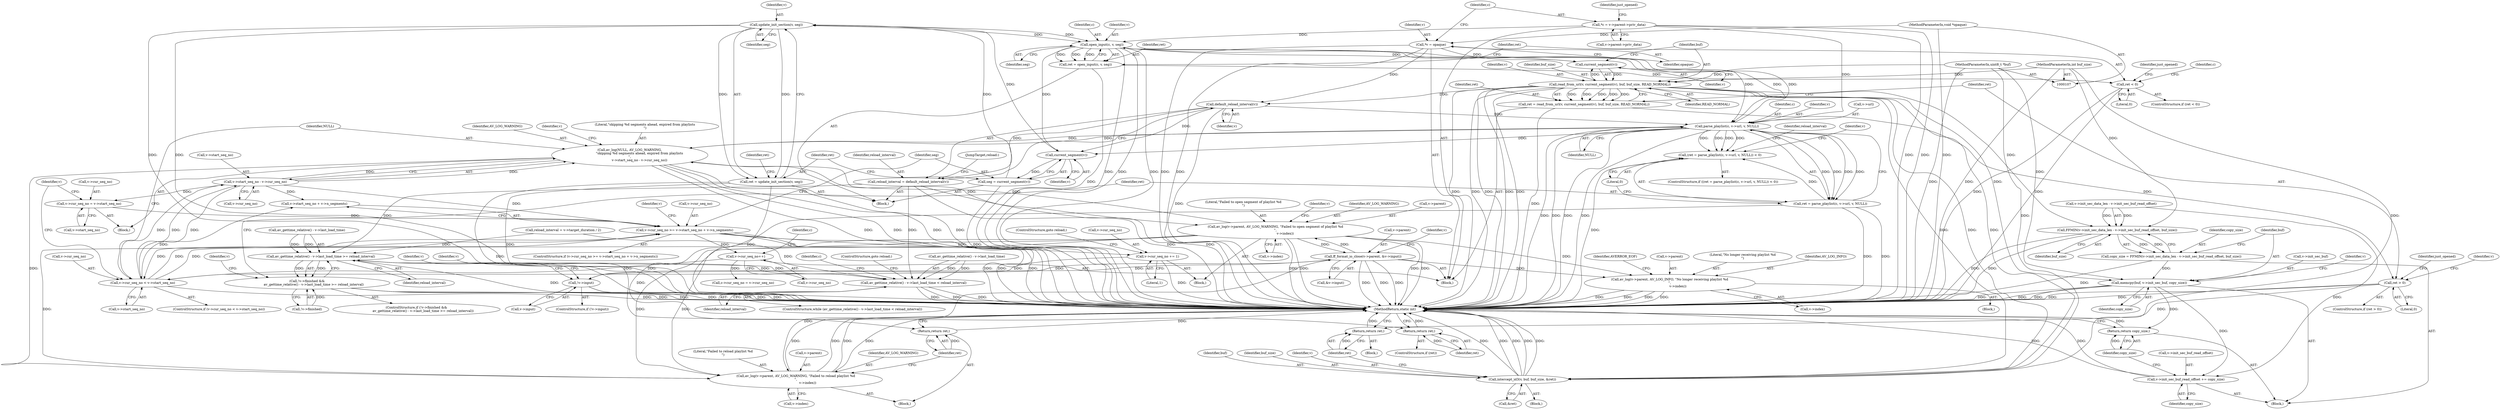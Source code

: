 digraph "0_FFmpeg_7ec414892ddcad88313848494b6fc5f437c9ca4a@API" {
"1000345" [label="(Call,update_init_section(v, seg))"];
"1000341" [label="(Call,current_segment(v))"];
"1000354" [label="(Call,open_input(c, v, seg))"];
"1000117" [label="(Call,*c = v->parent->priv_data)"];
"1000245" [label="(Call,parse_playlist(c, v->url, v, NULL))"];
"1000214" [label="(Call,default_reload_interval(v))"];
"1000113" [label="(Call,*v = opaque)"];
"1000108" [label="(MethodParameterIn,void *opaque)"];
"1000424" [label="(Call,read_from_url(v, current_segment(v), buf, buf_size, READ_NORMAL))"];
"1000426" [label="(Call,current_segment(v))"];
"1000109" [label="(MethodParameterIn,uint8_t *buf)"];
"1000110" [label="(MethodParameterIn,int buf_size)"];
"1000281" [label="(Call,av_log(NULL, AV_LOG_WARNING,\n                   \"skipping %d segments ahead, expired from playlists\n\",\n                   v->start_seq_no - v->cur_seq_no))"];
"1000370" [label="(Call,av_log(v->parent, AV_LOG_WARNING, \"Failed to open segment of playlist %d\n\",\n                   v->index))"];
"1000453" [label="(Call,ff_format_io_close(v->parent, &v->input))"];
"1000143" [label="(Call,!v->input)"];
"1000285" [label="(Call,v->start_seq_no - v->cur_seq_no)"];
"1000273" [label="(Call,v->cur_seq_no < v->start_seq_no)"];
"1000379" [label="(Call,v->cur_seq_no += 1)"];
"1000300" [label="(Call,v->cur_seq_no >= v->start_seq_no + v->n_segments)"];
"1000292" [label="(Call,v->cur_seq_no = v->start_seq_no)"];
"1000461" [label="(Call,v->cur_seq_no++)"];
"1000345" [label="(Call,update_init_section(v, seg))"];
"1000339" [label="(Call,seg = current_segment(v))"];
"1000343" [label="(Call,ret = update_init_section(v, seg))"];
"1000350" [label="(Return,return ret;)"];
"1000242" [label="(Call,(ret = parse_playlist(c, v->url, v, NULL)) < 0)"];
"1000243" [label="(Call,ret = parse_playlist(c, v->url, v, NULL))"];
"1000263" [label="(Return,return ret;)"];
"1000254" [label="(Call,av_log(v->parent, AV_LOG_WARNING, \"Failed to reload playlist %d\n\",\n                       v->index))"];
"1000201" [label="(Call,av_log(v->parent, AV_LOG_INFO, \"No longer receiving playlist %d\n\",\n                v->index))"];
"1000352" [label="(Call,ret = open_input(c, v, seg))"];
"1000359" [label="(Call,ret < 0)"];
"1000212" [label="(Call,reload_interval = default_reload_interval(v))"];
"1000233" [label="(Call,av_gettime_relative() - v->last_load_time >= reload_interval)"];
"1000228" [label="(Call,!v->finished &&\n             av_gettime_relative() - v->last_load_time >= reload_interval)"];
"1000319" [label="(Call,av_gettime_relative() - v->last_load_time < reload_interval)"];
"1000400" [label="(Call,FFMIN(v->init_sec_data_len - v->init_sec_buf_read_offset, buf_size))"];
"1000398" [label="(Call,copy_size = FFMIN(v->init_sec_data_len - v->init_sec_buf_read_offset, buf_size))"];
"1000409" [label="(Call,memcpy(buf, v->init_sec_buf, copy_size))"];
"1000415" [label="(Call,v->init_sec_buf_read_offset += copy_size)"];
"1000420" [label="(Return,return copy_size;)"];
"1000422" [label="(Call,ret = read_from_url(v, current_segment(v), buf, buf_size, READ_NORMAL))"];
"1000432" [label="(Call,ret > 0)"];
"1000451" [label="(Return,return ret;)"];
"1000445" [label="(Call,intercept_id3(v, buf, buf_size, &ret))"];
"1000251" [label="(Identifier,NULL)"];
"1000258" [label="(Identifier,AV_LOG_WARNING)"];
"1000424" [label="(Call,read_from_url(v, current_segment(v), buf, buf_size, READ_NORMAL))"];
"1000415" [label="(Call,v->init_sec_buf_read_offset += copy_size)"];
"1000228" [label="(Call,!v->finished &&\n             av_gettime_relative() - v->last_load_time >= reload_interval)"];
"1000147" [label="(Block,)"];
"1000142" [label="(ControlStructure,if (!v->input))"];
"1000408" [label="(Identifier,buf_size)"];
"1000213" [label="(Identifier,reload_interval)"];
"1000260" [label="(Call,v->index)"];
"1000202" [label="(Call,v->parent)"];
"1000376" [label="(Call,v->index)"];
"1000212" [label="(Call,reload_interval = default_reload_interval(v))"];
"1000340" [label="(Identifier,seg)"];
"1000296" [label="(Call,v->start_seq_no)"];
"1000348" [label="(ControlStructure,if (ret))"];
"1000114" [label="(Identifier,v)"];
"1000263" [label="(Return,return ret;)"];
"1000201" [label="(Call,av_log(v->parent, AV_LOG_INFO, \"No longer receiving playlist %d\n\",\n                v->index))"];
"1000266" [label="(Identifier,reload_interval)"];
"1000250" [label="(Identifier,v)"];
"1000380" [label="(Call,v->cur_seq_no)"];
"1000356" [label="(Identifier,v)"];
"1000350" [label="(Return,return ret;)"];
"1000300" [label="(Call,v->cur_seq_no >= v->start_seq_no + v->n_segments)"];
"1000410" [label="(Identifier,buf)"];
"1000229" [label="(Call,!v->finished)"];
"1000206" [label="(Literal,\"No longer receiving playlist %d\n\")"];
"1000370" [label="(Call,av_log(v->parent, AV_LOG_WARNING, \"Failed to open segment of playlist %d\n\",\n                   v->index))"];
"1000319" [label="(Call,av_gettime_relative() - v->last_load_time < reload_interval)"];
"1000244" [label="(Identifier,ret)"];
"1000252" [label="(Literal,0)"];
"1000143" [label="(Call,!v->input)"];
"1000282" [label="(Identifier,NULL)"];
"1000463" [label="(Identifier,v)"];
"1000344" [label="(Identifier,ret)"];
"1000330" [label="(Identifier,c)"];
"1000285" [label="(Call,v->start_seq_no - v->cur_seq_no)"];
"1000384" [label="(ControlStructure,goto reload;)"];
"1000426" [label="(Call,current_segment(v))"];
"1000435" [label="(Block,)"];
"1000255" [label="(Call,v->parent)"];
"1000371" [label="(Call,v->parent)"];
"1000447" [label="(Identifier,buf)"];
"1000215" [label="(Identifier,v)"];
"1000338" [label="(ControlStructure,goto reload;)"];
"1000325" [label="(Identifier,reload_interval)"];
"1000243" [label="(Call,ret = parse_playlist(c, v->url, v, NULL))"];
"1000433" [label="(Identifier,ret)"];
"1000462" [label="(Call,v->cur_seq_no)"];
"1000355" [label="(Identifier,c)"];
"1000153" [label="(Identifier,v)"];
"1000431" [label="(ControlStructure,if (ret > 0))"];
"1000422" [label="(Call,ret = read_from_url(v, current_segment(v), buf, buf_size, READ_NORMAL))"];
"1000286" [label="(Call,v->start_seq_no)"];
"1000358" [label="(ControlStructure,if (ret < 0))"];
"1000414" [label="(Identifier,copy_size)"];
"1000465" [label="(Call,c->cur_seq_no = v->cur_seq_no)"];
"1000386" [label="(Identifier,just_opened)"];
"1000245" [label="(Call,parse_playlist(c, v->url, v, NULL))"];
"1000280" [label="(Block,)"];
"1000247" [label="(Call,v->url)"];
"1000293" [label="(Call,v->cur_seq_no)"];
"1000253" [label="(Block,)"];
"1000379" [label="(Call,v->cur_seq_no += 1)"];
"1000429" [label="(Identifier,buf_size)"];
"1000111" [label="(Block,)"];
"1000108" [label="(MethodParameterIn,void *opaque)"];
"1000264" [label="(Identifier,ret)"];
"1000416" [label="(Call,v->init_sec_buf_read_offset)"];
"1000400" [label="(Call,FFMIN(v->init_sec_data_len - v->init_sec_buf_read_offset, buf_size))"];
"1000375" [label="(Literal,\"Failed to open segment of playlist %d\n\")"];
"1000428" [label="(Identifier,buf)"];
"1000227" [label="(ControlStructure,if (!v->finished &&\n             av_gettime_relative() - v->last_load_time >= reload_interval))"];
"1000383" [label="(Literal,1)"];
"1000360" [label="(Identifier,ret)"];
"1000110" [label="(MethodParameterIn,int buf_size)"];
"1000432" [label="(Call,ret > 0)"];
"1000341" [label="(Call,current_segment(v))"];
"1000117" [label="(Call,*c = v->parent->priv_data)"];
"1000353" [label="(Identifier,ret)"];
"1000109" [label="(MethodParameterIn,uint8_t *buf)"];
"1000411" [label="(Call,v->init_sec_buf)"];
"1000113" [label="(Call,*v = opaque)"];
"1000399" [label="(Identifier,copy_size)"];
"1000473" [label="(MethodReturn,static int)"];
"1000265" [label="(Call,reload_interval = v->target_duration / 2)"];
"1000451" [label="(Return,return ret;)"];
"1000283" [label="(Identifier,AV_LOG_WARNING)"];
"1000409" [label="(Call,memcpy(buf, v->init_sec_buf, copy_size))"];
"1000352" [label="(Call,ret = open_input(c, v, seg))"];
"1000256" [label="(Identifier,v)"];
"1000427" [label="(Identifier,v)"];
"1000118" [label="(Identifier,c)"];
"1000289" [label="(Call,v->cur_seq_no)"];
"1000351" [label="(Identifier,ret)"];
"1000357" [label="(Identifier,seg)"];
"1000242" [label="(Call,(ret = parse_playlist(c, v->url, v, NULL)) < 0)"];
"1000294" [label="(Identifier,v)"];
"1000448" [label="(Identifier,buf_size)"];
"1000461" [label="(Call,v->cur_seq_no++)"];
"1000449" [label="(Call,&ret)"];
"1000359" [label="(Call,ret < 0)"];
"1000234" [label="(Call,av_gettime_relative() - v->last_load_time)"];
"1000292" [label="(Call,v->cur_seq_no = v->start_seq_no)"];
"1000207" [label="(Call,v->index)"];
"1000345" [label="(Call,update_init_section(v, seg))"];
"1000452" [label="(Identifier,ret)"];
"1000205" [label="(Identifier,AV_LOG_INFO)"];
"1000381" [label="(Identifier,v)"];
"1000401" [label="(Call,v->init_sec_data_len - v->init_sec_buf_read_offset)"];
"1000343" [label="(Call,ret = update_init_section(v, seg))"];
"1000284" [label="(Literal,\"skipping %d segments ahead, expired from playlists\n\")"];
"1000420" [label="(Return,return copy_size;)"];
"1000453" [label="(Call,ff_format_io_close(v->parent, &v->input))"];
"1000457" [label="(Call,&v->input)"];
"1000339" [label="(Call,seg = current_segment(v))"];
"1000246" [label="(Identifier,c)"];
"1000430" [label="(Identifier,READ_NORMAL)"];
"1000467" [label="(Identifier,c)"];
"1000354" [label="(Call,open_input(c, v, seg))"];
"1000233" [label="(Call,av_gettime_relative() - v->last_load_time >= reload_interval)"];
"1000425" [label="(Identifier,v)"];
"1000128" [label="(Identifier,just_opened)"];
"1000273" [label="(Call,v->cur_seq_no < v->start_seq_no)"];
"1000342" [label="(Identifier,v)"];
"1000216" [label="(JumpTarget,reload:)"];
"1000445" [label="(Call,intercept_id3(v, buf, buf_size, &ret))"];
"1000366" [label="(Identifier,c)"];
"1000320" [label="(Call,av_gettime_relative() - v->last_load_time)"];
"1000302" [label="(Identifier,v)"];
"1000119" [label="(Call,v->parent->priv_data)"];
"1000318" [label="(ControlStructure,while (av_gettime_relative() - v->last_load_time < reload_interval))"];
"1000144" [label="(Call,v->input)"];
"1000444" [label="(Block,)"];
"1000419" [label="(Identifier,copy_size)"];
"1000304" [label="(Call,v->start_seq_no + v->n_segments)"];
"1000434" [label="(Literal,0)"];
"1000275" [label="(Identifier,v)"];
"1000346" [label="(Identifier,v)"];
"1000347" [label="(Identifier,seg)"];
"1000272" [label="(ControlStructure,if (v->cur_seq_no < v->start_seq_no))"];
"1000299" [label="(ControlStructure,if (v->cur_seq_no >= v->start_seq_no + v->n_segments))"];
"1000421" [label="(Identifier,copy_size)"];
"1000417" [label="(Identifier,v)"];
"1000259" [label="(Literal,\"Failed to reload playlist %d\n\")"];
"1000254" [label="(Call,av_log(v->parent, AV_LOG_WARNING, \"Failed to reload playlist %d\n\",\n                       v->index))"];
"1000455" [label="(Identifier,v)"];
"1000398" [label="(Call,copy_size = FFMIN(v->init_sec_data_len - v->init_sec_buf_read_offset, buf_size))"];
"1000454" [label="(Call,v->parent)"];
"1000277" [label="(Call,v->start_seq_no)"];
"1000438" [label="(Identifier,just_opened)"];
"1000281" [label="(Call,av_log(NULL, AV_LOG_WARNING,\n                   \"skipping %d segments ahead, expired from playlists\n\",\n                   v->start_seq_no - v->cur_seq_no))"];
"1000241" [label="(ControlStructure,if ((ret = parse_playlist(c, v->url, v, NULL)) < 0))"];
"1000200" [label="(Block,)"];
"1000391" [label="(Identifier,v)"];
"1000423" [label="(Identifier,ret)"];
"1000301" [label="(Call,v->cur_seq_no)"];
"1000214" [label="(Call,default_reload_interval(v))"];
"1000239" [label="(Identifier,reload_interval)"];
"1000446" [label="(Identifier,v)"];
"1000349" [label="(Identifier,ret)"];
"1000314" [label="(Identifier,v)"];
"1000374" [label="(Identifier,AV_LOG_WARNING)"];
"1000362" [label="(Block,)"];
"1000211" [label="(Identifier,AVERROR_EOF)"];
"1000361" [label="(Literal,0)"];
"1000115" [label="(Identifier,opaque)"];
"1000274" [label="(Call,v->cur_seq_no)"];
"1000396" [label="(Block,)"];
"1000345" -> "1000343"  [label="AST: "];
"1000345" -> "1000347"  [label="CFG: "];
"1000346" -> "1000345"  [label="AST: "];
"1000347" -> "1000345"  [label="AST: "];
"1000343" -> "1000345"  [label="CFG: "];
"1000345" -> "1000473"  [label="DDG: "];
"1000345" -> "1000473"  [label="DDG: "];
"1000345" -> "1000343"  [label="DDG: "];
"1000345" -> "1000343"  [label="DDG: "];
"1000341" -> "1000345"  [label="DDG: "];
"1000339" -> "1000345"  [label="DDG: "];
"1000345" -> "1000354"  [label="DDG: "];
"1000345" -> "1000354"  [label="DDG: "];
"1000341" -> "1000339"  [label="AST: "];
"1000341" -> "1000342"  [label="CFG: "];
"1000342" -> "1000341"  [label="AST: "];
"1000339" -> "1000341"  [label="CFG: "];
"1000341" -> "1000339"  [label="DDG: "];
"1000354" -> "1000341"  [label="DDG: "];
"1000214" -> "1000341"  [label="DDG: "];
"1000245" -> "1000341"  [label="DDG: "];
"1000354" -> "1000352"  [label="AST: "];
"1000354" -> "1000357"  [label="CFG: "];
"1000355" -> "1000354"  [label="AST: "];
"1000356" -> "1000354"  [label="AST: "];
"1000357" -> "1000354"  [label="AST: "];
"1000352" -> "1000354"  [label="CFG: "];
"1000354" -> "1000473"  [label="DDG: "];
"1000354" -> "1000473"  [label="DDG: "];
"1000354" -> "1000473"  [label="DDG: "];
"1000354" -> "1000245"  [label="DDG: "];
"1000354" -> "1000245"  [label="DDG: "];
"1000354" -> "1000352"  [label="DDG: "];
"1000354" -> "1000352"  [label="DDG: "];
"1000354" -> "1000352"  [label="DDG: "];
"1000117" -> "1000354"  [label="DDG: "];
"1000245" -> "1000354"  [label="DDG: "];
"1000354" -> "1000426"  [label="DDG: "];
"1000117" -> "1000111"  [label="AST: "];
"1000117" -> "1000119"  [label="CFG: "];
"1000118" -> "1000117"  [label="AST: "];
"1000119" -> "1000117"  [label="AST: "];
"1000128" -> "1000117"  [label="CFG: "];
"1000117" -> "1000473"  [label="DDG: "];
"1000117" -> "1000473"  [label="DDG: "];
"1000117" -> "1000245"  [label="DDG: "];
"1000245" -> "1000243"  [label="AST: "];
"1000245" -> "1000251"  [label="CFG: "];
"1000246" -> "1000245"  [label="AST: "];
"1000247" -> "1000245"  [label="AST: "];
"1000250" -> "1000245"  [label="AST: "];
"1000251" -> "1000245"  [label="AST: "];
"1000243" -> "1000245"  [label="CFG: "];
"1000245" -> "1000473"  [label="DDG: "];
"1000245" -> "1000473"  [label="DDG: "];
"1000245" -> "1000473"  [label="DDG: "];
"1000245" -> "1000473"  [label="DDG: "];
"1000245" -> "1000242"  [label="DDG: "];
"1000245" -> "1000242"  [label="DDG: "];
"1000245" -> "1000242"  [label="DDG: "];
"1000245" -> "1000242"  [label="DDG: "];
"1000245" -> "1000243"  [label="DDG: "];
"1000245" -> "1000243"  [label="DDG: "];
"1000245" -> "1000243"  [label="DDG: "];
"1000245" -> "1000243"  [label="DDG: "];
"1000214" -> "1000245"  [label="DDG: "];
"1000281" -> "1000245"  [label="DDG: "];
"1000245" -> "1000281"  [label="DDG: "];
"1000214" -> "1000212"  [label="AST: "];
"1000214" -> "1000215"  [label="CFG: "];
"1000215" -> "1000214"  [label="AST: "];
"1000212" -> "1000214"  [label="CFG: "];
"1000214" -> "1000473"  [label="DDG: "];
"1000214" -> "1000212"  [label="DDG: "];
"1000113" -> "1000214"  [label="DDG: "];
"1000424" -> "1000214"  [label="DDG: "];
"1000113" -> "1000111"  [label="AST: "];
"1000113" -> "1000115"  [label="CFG: "];
"1000114" -> "1000113"  [label="AST: "];
"1000115" -> "1000113"  [label="AST: "];
"1000118" -> "1000113"  [label="CFG: "];
"1000113" -> "1000473"  [label="DDG: "];
"1000113" -> "1000473"  [label="DDG: "];
"1000108" -> "1000113"  [label="DDG: "];
"1000113" -> "1000426"  [label="DDG: "];
"1000108" -> "1000107"  [label="AST: "];
"1000108" -> "1000473"  [label="DDG: "];
"1000424" -> "1000422"  [label="AST: "];
"1000424" -> "1000430"  [label="CFG: "];
"1000425" -> "1000424"  [label="AST: "];
"1000426" -> "1000424"  [label="AST: "];
"1000428" -> "1000424"  [label="AST: "];
"1000429" -> "1000424"  [label="AST: "];
"1000430" -> "1000424"  [label="AST: "];
"1000422" -> "1000424"  [label="CFG: "];
"1000424" -> "1000473"  [label="DDG: "];
"1000424" -> "1000473"  [label="DDG: "];
"1000424" -> "1000473"  [label="DDG: "];
"1000424" -> "1000473"  [label="DDG: "];
"1000424" -> "1000473"  [label="DDG: "];
"1000424" -> "1000400"  [label="DDG: "];
"1000424" -> "1000409"  [label="DDG: "];
"1000424" -> "1000422"  [label="DDG: "];
"1000424" -> "1000422"  [label="DDG: "];
"1000424" -> "1000422"  [label="DDG: "];
"1000424" -> "1000422"  [label="DDG: "];
"1000424" -> "1000422"  [label="DDG: "];
"1000426" -> "1000424"  [label="DDG: "];
"1000424" -> "1000426"  [label="DDG: "];
"1000109" -> "1000424"  [label="DDG: "];
"1000110" -> "1000424"  [label="DDG: "];
"1000424" -> "1000445"  [label="DDG: "];
"1000424" -> "1000445"  [label="DDG: "];
"1000424" -> "1000445"  [label="DDG: "];
"1000426" -> "1000427"  [label="CFG: "];
"1000427" -> "1000426"  [label="AST: "];
"1000428" -> "1000426"  [label="CFG: "];
"1000109" -> "1000107"  [label="AST: "];
"1000109" -> "1000473"  [label="DDG: "];
"1000109" -> "1000409"  [label="DDG: "];
"1000109" -> "1000445"  [label="DDG: "];
"1000110" -> "1000107"  [label="AST: "];
"1000110" -> "1000473"  [label="DDG: "];
"1000110" -> "1000400"  [label="DDG: "];
"1000110" -> "1000445"  [label="DDG: "];
"1000281" -> "1000280"  [label="AST: "];
"1000281" -> "1000285"  [label="CFG: "];
"1000282" -> "1000281"  [label="AST: "];
"1000283" -> "1000281"  [label="AST: "];
"1000284" -> "1000281"  [label="AST: "];
"1000285" -> "1000281"  [label="AST: "];
"1000294" -> "1000281"  [label="CFG: "];
"1000281" -> "1000473"  [label="DDG: "];
"1000281" -> "1000473"  [label="DDG: "];
"1000281" -> "1000473"  [label="DDG: "];
"1000281" -> "1000473"  [label="DDG: "];
"1000281" -> "1000254"  [label="DDG: "];
"1000370" -> "1000281"  [label="DDG: "];
"1000285" -> "1000281"  [label="DDG: "];
"1000285" -> "1000281"  [label="DDG: "];
"1000281" -> "1000370"  [label="DDG: "];
"1000370" -> "1000362"  [label="AST: "];
"1000370" -> "1000376"  [label="CFG: "];
"1000371" -> "1000370"  [label="AST: "];
"1000374" -> "1000370"  [label="AST: "];
"1000375" -> "1000370"  [label="AST: "];
"1000376" -> "1000370"  [label="AST: "];
"1000381" -> "1000370"  [label="CFG: "];
"1000370" -> "1000473"  [label="DDG: "];
"1000370" -> "1000473"  [label="DDG: "];
"1000370" -> "1000473"  [label="DDG: "];
"1000370" -> "1000473"  [label="DDG: "];
"1000370" -> "1000201"  [label="DDG: "];
"1000370" -> "1000254"  [label="DDG: "];
"1000370" -> "1000254"  [label="DDG: "];
"1000370" -> "1000254"  [label="DDG: "];
"1000453" -> "1000370"  [label="DDG: "];
"1000370" -> "1000453"  [label="DDG: "];
"1000453" -> "1000111"  [label="AST: "];
"1000453" -> "1000457"  [label="CFG: "];
"1000454" -> "1000453"  [label="AST: "];
"1000457" -> "1000453"  [label="AST: "];
"1000463" -> "1000453"  [label="CFG: "];
"1000453" -> "1000473"  [label="DDG: "];
"1000453" -> "1000473"  [label="DDG: "];
"1000453" -> "1000473"  [label="DDG: "];
"1000453" -> "1000143"  [label="DDG: "];
"1000453" -> "1000201"  [label="DDG: "];
"1000453" -> "1000254"  [label="DDG: "];
"1000143" -> "1000453"  [label="DDG: "];
"1000143" -> "1000142"  [label="AST: "];
"1000143" -> "1000144"  [label="CFG: "];
"1000144" -> "1000143"  [label="AST: "];
"1000153" -> "1000143"  [label="CFG: "];
"1000391" -> "1000143"  [label="CFG: "];
"1000143" -> "1000473"  [label="DDG: "];
"1000143" -> "1000473"  [label="DDG: "];
"1000285" -> "1000289"  [label="CFG: "];
"1000286" -> "1000285"  [label="AST: "];
"1000289" -> "1000285"  [label="AST: "];
"1000285" -> "1000273"  [label="DDG: "];
"1000273" -> "1000285"  [label="DDG: "];
"1000273" -> "1000285"  [label="DDG: "];
"1000285" -> "1000292"  [label="DDG: "];
"1000285" -> "1000300"  [label="DDG: "];
"1000285" -> "1000304"  [label="DDG: "];
"1000273" -> "1000272"  [label="AST: "];
"1000273" -> "1000277"  [label="CFG: "];
"1000274" -> "1000273"  [label="AST: "];
"1000277" -> "1000273"  [label="AST: "];
"1000282" -> "1000273"  [label="CFG: "];
"1000302" -> "1000273"  [label="CFG: "];
"1000273" -> "1000473"  [label="DDG: "];
"1000379" -> "1000273"  [label="DDG: "];
"1000300" -> "1000273"  [label="DDG: "];
"1000461" -> "1000273"  [label="DDG: "];
"1000273" -> "1000300"  [label="DDG: "];
"1000273" -> "1000300"  [label="DDG: "];
"1000273" -> "1000304"  [label="DDG: "];
"1000379" -> "1000362"  [label="AST: "];
"1000379" -> "1000383"  [label="CFG: "];
"1000380" -> "1000379"  [label="AST: "];
"1000383" -> "1000379"  [label="AST: "];
"1000384" -> "1000379"  [label="CFG: "];
"1000379" -> "1000473"  [label="DDG: "];
"1000300" -> "1000379"  [label="DDG: "];
"1000300" -> "1000299"  [label="AST: "];
"1000300" -> "1000304"  [label="CFG: "];
"1000301" -> "1000300"  [label="AST: "];
"1000304" -> "1000300"  [label="AST: "];
"1000314" -> "1000300"  [label="CFG: "];
"1000340" -> "1000300"  [label="CFG: "];
"1000300" -> "1000473"  [label="DDG: "];
"1000300" -> "1000473"  [label="DDG: "];
"1000300" -> "1000473"  [label="DDG: "];
"1000292" -> "1000300"  [label="DDG: "];
"1000300" -> "1000461"  [label="DDG: "];
"1000292" -> "1000280"  [label="AST: "];
"1000292" -> "1000296"  [label="CFG: "];
"1000293" -> "1000292"  [label="AST: "];
"1000296" -> "1000292"  [label="AST: "];
"1000302" -> "1000292"  [label="CFG: "];
"1000461" -> "1000111"  [label="AST: "];
"1000461" -> "1000462"  [label="CFG: "];
"1000462" -> "1000461"  [label="AST: "];
"1000467" -> "1000461"  [label="CFG: "];
"1000461" -> "1000465"  [label="DDG: "];
"1000339" -> "1000147"  [label="AST: "];
"1000340" -> "1000339"  [label="AST: "];
"1000344" -> "1000339"  [label="CFG: "];
"1000339" -> "1000473"  [label="DDG: "];
"1000343" -> "1000147"  [label="AST: "];
"1000344" -> "1000343"  [label="AST: "];
"1000349" -> "1000343"  [label="CFG: "];
"1000343" -> "1000473"  [label="DDG: "];
"1000343" -> "1000473"  [label="DDG: "];
"1000343" -> "1000350"  [label="DDG: "];
"1000350" -> "1000348"  [label="AST: "];
"1000350" -> "1000351"  [label="CFG: "];
"1000351" -> "1000350"  [label="AST: "];
"1000473" -> "1000350"  [label="CFG: "];
"1000350" -> "1000473"  [label="DDG: "];
"1000351" -> "1000350"  [label="DDG: "];
"1000242" -> "1000241"  [label="AST: "];
"1000242" -> "1000252"  [label="CFG: "];
"1000243" -> "1000242"  [label="AST: "];
"1000252" -> "1000242"  [label="AST: "];
"1000256" -> "1000242"  [label="CFG: "];
"1000266" -> "1000242"  [label="CFG: "];
"1000242" -> "1000473"  [label="DDG: "];
"1000243" -> "1000242"  [label="DDG: "];
"1000244" -> "1000243"  [label="AST: "];
"1000252" -> "1000243"  [label="CFG: "];
"1000243" -> "1000473"  [label="DDG: "];
"1000243" -> "1000473"  [label="DDG: "];
"1000243" -> "1000263"  [label="DDG: "];
"1000263" -> "1000253"  [label="AST: "];
"1000263" -> "1000264"  [label="CFG: "];
"1000264" -> "1000263"  [label="AST: "];
"1000473" -> "1000263"  [label="CFG: "];
"1000263" -> "1000473"  [label="DDG: "];
"1000264" -> "1000263"  [label="DDG: "];
"1000254" -> "1000253"  [label="AST: "];
"1000254" -> "1000260"  [label="CFG: "];
"1000255" -> "1000254"  [label="AST: "];
"1000258" -> "1000254"  [label="AST: "];
"1000259" -> "1000254"  [label="AST: "];
"1000260" -> "1000254"  [label="AST: "];
"1000264" -> "1000254"  [label="CFG: "];
"1000254" -> "1000473"  [label="DDG: "];
"1000254" -> "1000473"  [label="DDG: "];
"1000254" -> "1000473"  [label="DDG: "];
"1000254" -> "1000473"  [label="DDG: "];
"1000201" -> "1000200"  [label="AST: "];
"1000201" -> "1000207"  [label="CFG: "];
"1000202" -> "1000201"  [label="AST: "];
"1000205" -> "1000201"  [label="AST: "];
"1000206" -> "1000201"  [label="AST: "];
"1000207" -> "1000201"  [label="AST: "];
"1000211" -> "1000201"  [label="CFG: "];
"1000201" -> "1000473"  [label="DDG: "];
"1000201" -> "1000473"  [label="DDG: "];
"1000201" -> "1000473"  [label="DDG: "];
"1000201" -> "1000473"  [label="DDG: "];
"1000352" -> "1000147"  [label="AST: "];
"1000353" -> "1000352"  [label="AST: "];
"1000360" -> "1000352"  [label="CFG: "];
"1000352" -> "1000473"  [label="DDG: "];
"1000352" -> "1000359"  [label="DDG: "];
"1000359" -> "1000358"  [label="AST: "];
"1000359" -> "1000361"  [label="CFG: "];
"1000360" -> "1000359"  [label="AST: "];
"1000361" -> "1000359"  [label="AST: "];
"1000366" -> "1000359"  [label="CFG: "];
"1000386" -> "1000359"  [label="CFG: "];
"1000359" -> "1000473"  [label="DDG: "];
"1000359" -> "1000473"  [label="DDG: "];
"1000212" -> "1000147"  [label="AST: "];
"1000213" -> "1000212"  [label="AST: "];
"1000216" -> "1000212"  [label="CFG: "];
"1000212" -> "1000473"  [label="DDG: "];
"1000212" -> "1000473"  [label="DDG: "];
"1000212" -> "1000233"  [label="DDG: "];
"1000212" -> "1000319"  [label="DDG: "];
"1000233" -> "1000228"  [label="AST: "];
"1000233" -> "1000239"  [label="CFG: "];
"1000234" -> "1000233"  [label="AST: "];
"1000239" -> "1000233"  [label="AST: "];
"1000228" -> "1000233"  [label="CFG: "];
"1000233" -> "1000473"  [label="DDG: "];
"1000233" -> "1000473"  [label="DDG: "];
"1000233" -> "1000228"  [label="DDG: "];
"1000233" -> "1000228"  [label="DDG: "];
"1000234" -> "1000233"  [label="DDG: "];
"1000234" -> "1000233"  [label="DDG: "];
"1000265" -> "1000233"  [label="DDG: "];
"1000319" -> "1000233"  [label="DDG: "];
"1000233" -> "1000319"  [label="DDG: "];
"1000228" -> "1000227"  [label="AST: "];
"1000228" -> "1000229"  [label="CFG: "];
"1000229" -> "1000228"  [label="AST: "];
"1000244" -> "1000228"  [label="CFG: "];
"1000275" -> "1000228"  [label="CFG: "];
"1000228" -> "1000473"  [label="DDG: "];
"1000228" -> "1000473"  [label="DDG: "];
"1000228" -> "1000473"  [label="DDG: "];
"1000229" -> "1000228"  [label="DDG: "];
"1000319" -> "1000318"  [label="AST: "];
"1000319" -> "1000325"  [label="CFG: "];
"1000320" -> "1000319"  [label="AST: "];
"1000325" -> "1000319"  [label="AST: "];
"1000330" -> "1000319"  [label="CFG: "];
"1000338" -> "1000319"  [label="CFG: "];
"1000319" -> "1000473"  [label="DDG: "];
"1000319" -> "1000473"  [label="DDG: "];
"1000319" -> "1000473"  [label="DDG: "];
"1000320" -> "1000319"  [label="DDG: "];
"1000320" -> "1000319"  [label="DDG: "];
"1000265" -> "1000319"  [label="DDG: "];
"1000400" -> "1000398"  [label="AST: "];
"1000400" -> "1000408"  [label="CFG: "];
"1000401" -> "1000400"  [label="AST: "];
"1000408" -> "1000400"  [label="AST: "];
"1000398" -> "1000400"  [label="CFG: "];
"1000400" -> "1000473"  [label="DDG: "];
"1000400" -> "1000473"  [label="DDG: "];
"1000400" -> "1000398"  [label="DDG: "];
"1000400" -> "1000398"  [label="DDG: "];
"1000401" -> "1000400"  [label="DDG: "];
"1000401" -> "1000400"  [label="DDG: "];
"1000398" -> "1000396"  [label="AST: "];
"1000399" -> "1000398"  [label="AST: "];
"1000410" -> "1000398"  [label="CFG: "];
"1000398" -> "1000473"  [label="DDG: "];
"1000398" -> "1000409"  [label="DDG: "];
"1000409" -> "1000396"  [label="AST: "];
"1000409" -> "1000414"  [label="CFG: "];
"1000410" -> "1000409"  [label="AST: "];
"1000411" -> "1000409"  [label="AST: "];
"1000414" -> "1000409"  [label="AST: "];
"1000417" -> "1000409"  [label="CFG: "];
"1000409" -> "1000473"  [label="DDG: "];
"1000409" -> "1000473"  [label="DDG: "];
"1000409" -> "1000473"  [label="DDG: "];
"1000409" -> "1000415"  [label="DDG: "];
"1000409" -> "1000420"  [label="DDG: "];
"1000415" -> "1000396"  [label="AST: "];
"1000415" -> "1000419"  [label="CFG: "];
"1000416" -> "1000415"  [label="AST: "];
"1000419" -> "1000415"  [label="AST: "];
"1000421" -> "1000415"  [label="CFG: "];
"1000415" -> "1000473"  [label="DDG: "];
"1000415" -> "1000473"  [label="DDG: "];
"1000401" -> "1000415"  [label="DDG: "];
"1000420" -> "1000396"  [label="AST: "];
"1000420" -> "1000421"  [label="CFG: "];
"1000421" -> "1000420"  [label="AST: "];
"1000473" -> "1000420"  [label="CFG: "];
"1000420" -> "1000473"  [label="DDG: "];
"1000421" -> "1000420"  [label="DDG: "];
"1000422" -> "1000111"  [label="AST: "];
"1000423" -> "1000422"  [label="AST: "];
"1000433" -> "1000422"  [label="CFG: "];
"1000422" -> "1000473"  [label="DDG: "];
"1000422" -> "1000432"  [label="DDG: "];
"1000432" -> "1000431"  [label="AST: "];
"1000432" -> "1000434"  [label="CFG: "];
"1000433" -> "1000432"  [label="AST: "];
"1000434" -> "1000432"  [label="AST: "];
"1000438" -> "1000432"  [label="CFG: "];
"1000455" -> "1000432"  [label="CFG: "];
"1000432" -> "1000473"  [label="DDG: "];
"1000432" -> "1000473"  [label="DDG: "];
"1000432" -> "1000451"  [label="DDG: "];
"1000451" -> "1000435"  [label="AST: "];
"1000451" -> "1000452"  [label="CFG: "];
"1000452" -> "1000451"  [label="AST: "];
"1000473" -> "1000451"  [label="CFG: "];
"1000451" -> "1000473"  [label="DDG: "];
"1000452" -> "1000451"  [label="DDG: "];
"1000445" -> "1000444"  [label="AST: "];
"1000445" -> "1000449"  [label="CFG: "];
"1000446" -> "1000445"  [label="AST: "];
"1000447" -> "1000445"  [label="AST: "];
"1000448" -> "1000445"  [label="AST: "];
"1000449" -> "1000445"  [label="AST: "];
"1000452" -> "1000445"  [label="CFG: "];
"1000445" -> "1000473"  [label="DDG: "];
"1000445" -> "1000473"  [label="DDG: "];
"1000445" -> "1000473"  [label="DDG: "];
"1000445" -> "1000473"  [label="DDG: "];
"1000445" -> "1000473"  [label="DDG: "];
}
